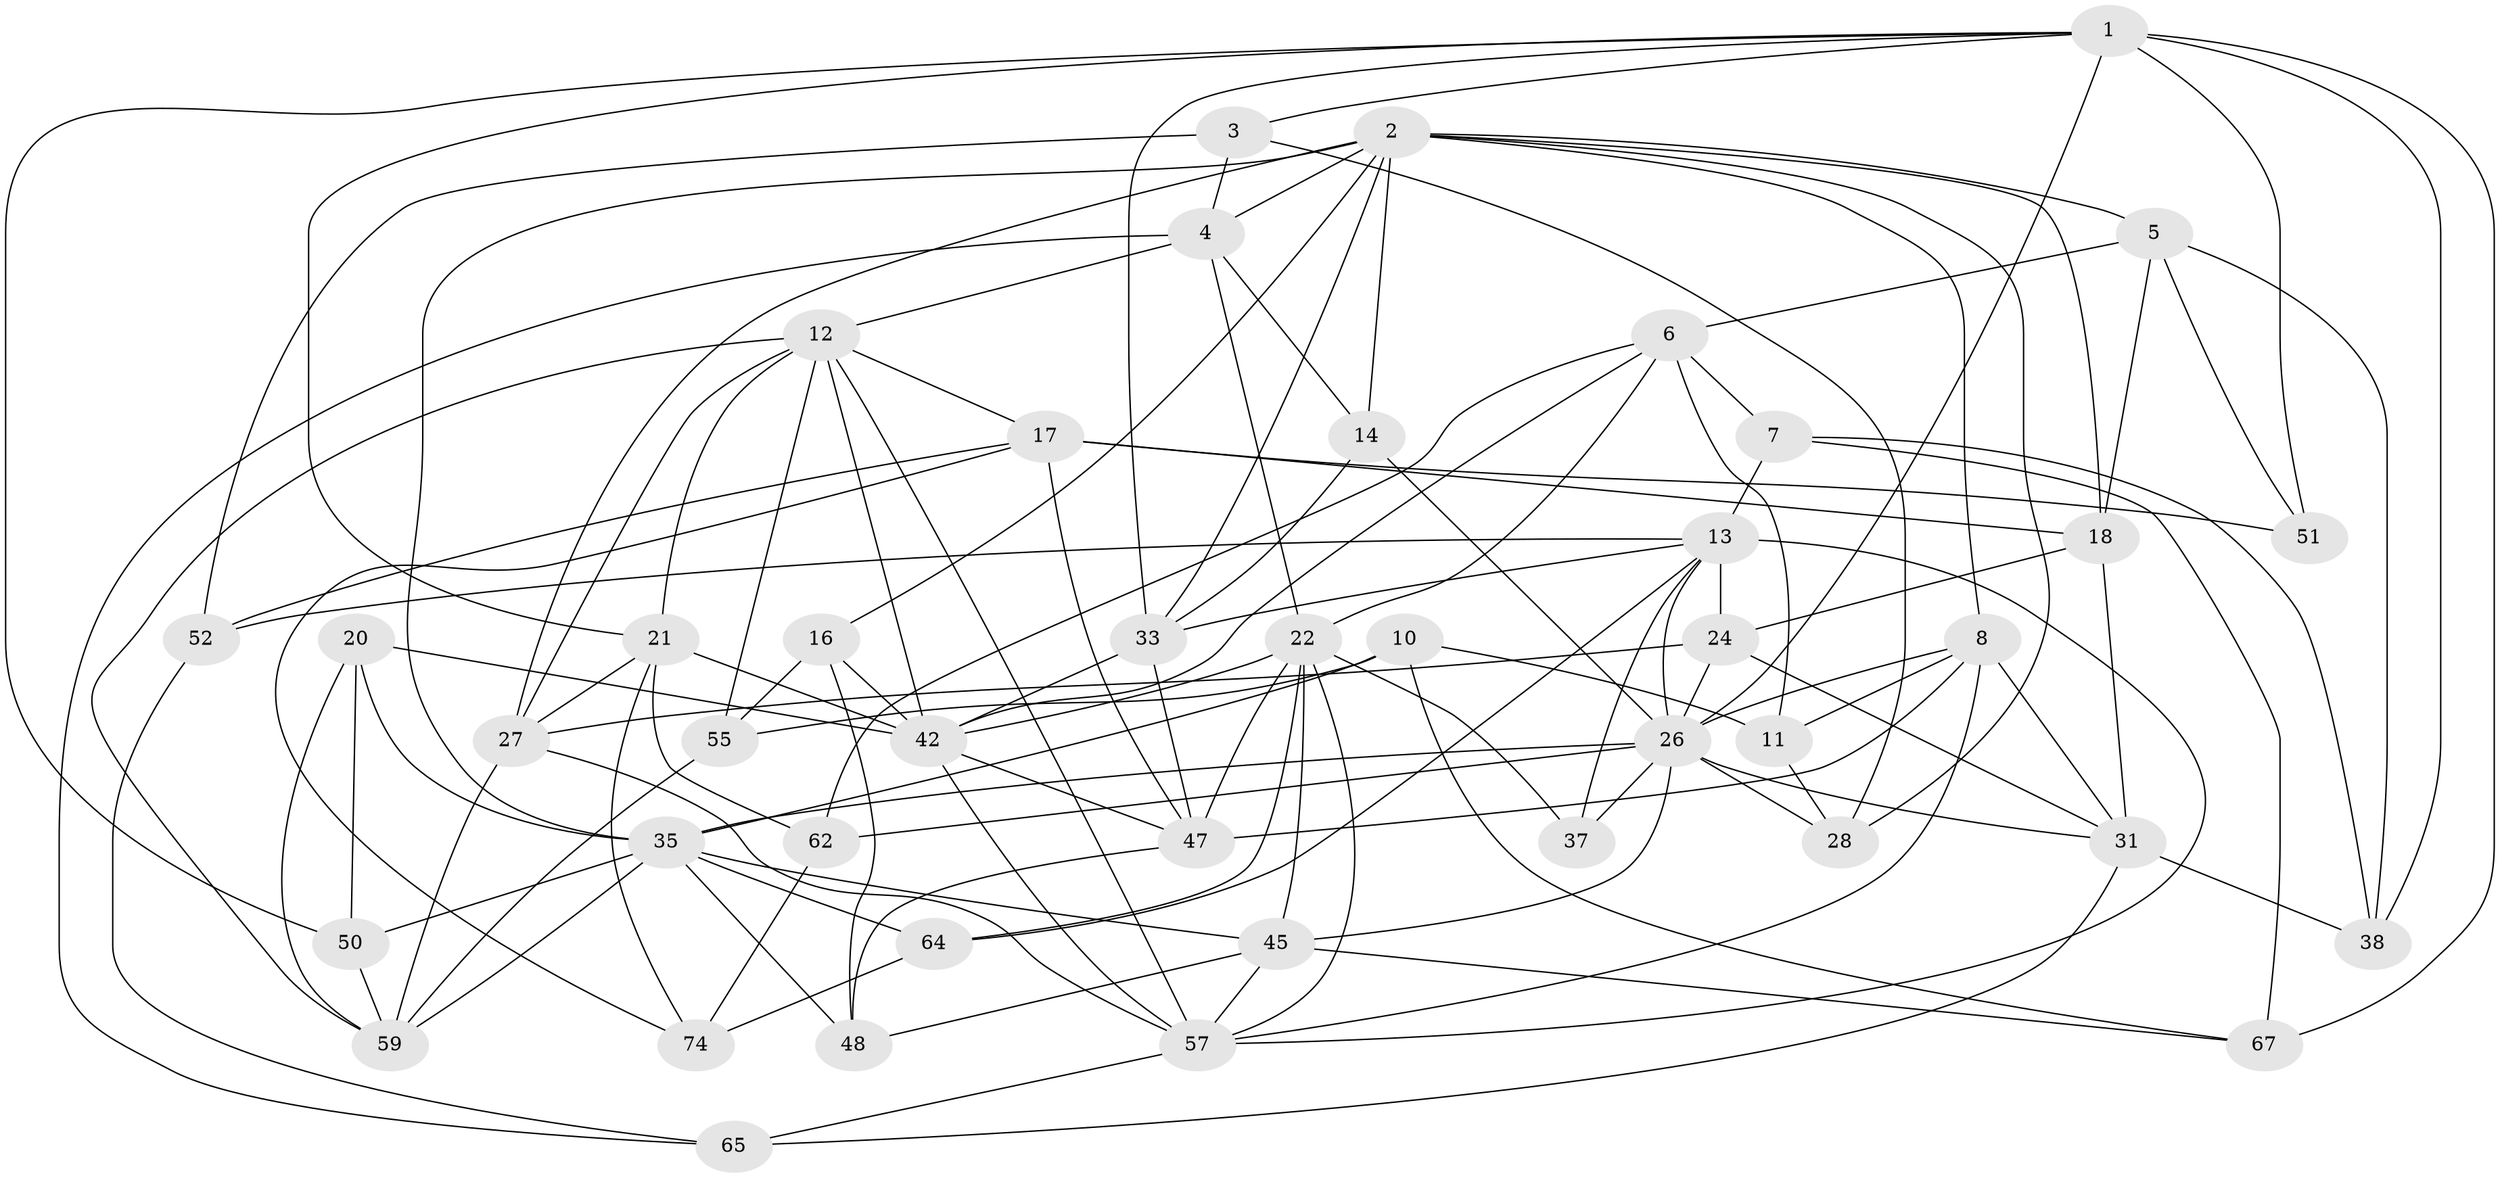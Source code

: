 // original degree distribution, {4: 1.0}
// Generated by graph-tools (version 1.1) at 2025/16/03/09/25 04:16:13]
// undirected, 43 vertices, 119 edges
graph export_dot {
graph [start="1"]
  node [color=gray90,style=filled];
  1 [super="+29+19"];
  2 [super="+76+72+40"];
  3;
  4 [super="+25"];
  5 [super="+15"];
  6 [super="+9"];
  7;
  8 [super="+56"];
  10;
  11;
  12 [super="+63+44"];
  13 [super="+36+75"];
  14;
  16;
  17 [super="+60"];
  18 [super="+53"];
  20;
  21 [super="+84"];
  22 [super="+58+69+23"];
  24 [super="+46"];
  26 [super="+41+39+32"];
  27 [super="+30"];
  28;
  31 [super="+77+61"];
  33 [super="+34"];
  35 [super="+78+79+68"];
  37;
  38 [super="+80"];
  42 [super="+85+43"];
  45 [super="+70"];
  47 [super="+83"];
  48;
  50;
  51;
  52;
  55;
  57 [super="+66+82"];
  59 [super="+73"];
  62;
  64;
  65;
  67;
  74;
  1 -- 51 [weight=2];
  1 -- 26;
  1 -- 67;
  1 -- 21;
  1 -- 50;
  1 -- 3;
  1 -- 38 [weight=2];
  1 -- 33;
  2 -- 5 [weight=2];
  2 -- 35 [weight=2];
  2 -- 14;
  2 -- 27;
  2 -- 16;
  2 -- 4;
  2 -- 18;
  2 -- 8;
  2 -- 28;
  2 -- 33;
  3 -- 52;
  3 -- 4;
  3 -- 28;
  4 -- 12;
  4 -- 65;
  4 -- 14;
  4 -- 22;
  5 -- 51;
  5 -- 6;
  5 -- 18;
  5 -- 38;
  6 -- 11;
  6 -- 42;
  6 -- 62;
  6 -- 7;
  6 -- 22;
  7 -- 38;
  7 -- 67;
  7 -- 13;
  8 -- 47;
  8 -- 11;
  8 -- 31;
  8 -- 57;
  8 -- 26;
  10 -- 11;
  10 -- 55;
  10 -- 67;
  10 -- 35;
  11 -- 28;
  12 -- 27;
  12 -- 57;
  12 -- 55;
  12 -- 42;
  12 -- 17;
  12 -- 59;
  12 -- 21;
  13 -- 37;
  13 -- 24;
  13 -- 33;
  13 -- 52;
  13 -- 64;
  13 -- 57;
  13 -- 26;
  14 -- 26;
  14 -- 33;
  16 -- 55;
  16 -- 48;
  16 -- 42;
  17 -- 51;
  17 -- 74;
  17 -- 18;
  17 -- 52;
  17 -- 47;
  18 -- 24;
  18 -- 31 [weight=2];
  20 -- 59;
  20 -- 50;
  20 -- 42;
  20 -- 35;
  21 -- 27;
  21 -- 74;
  21 -- 42;
  21 -- 62;
  22 -- 64;
  22 -- 47;
  22 -- 45;
  22 -- 37 [weight=2];
  22 -- 57;
  22 -- 42 [weight=2];
  24 -- 31 [weight=2];
  24 -- 27;
  24 -- 26;
  26 -- 45;
  26 -- 35;
  26 -- 31 [weight=2];
  26 -- 28;
  26 -- 37;
  26 -- 62;
  27 -- 59;
  27 -- 57;
  31 -- 65;
  31 -- 38 [weight=2];
  33 -- 42;
  33 -- 47;
  35 -- 59;
  35 -- 64;
  35 -- 48;
  35 -- 45;
  35 -- 50;
  42 -- 47;
  42 -- 57;
  45 -- 67;
  45 -- 48;
  45 -- 57;
  47 -- 48;
  50 -- 59;
  52 -- 65;
  55 -- 59;
  57 -- 65;
  62 -- 74;
  64 -- 74;
}
